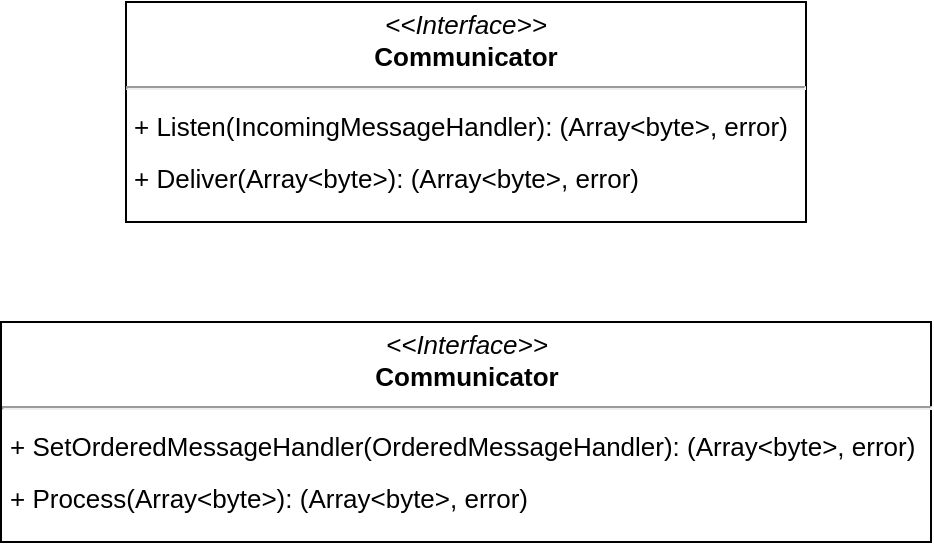 <mxfile version="14.5.1" type="device"><diagram id="juAPqdta2TmEA3TIUsYs" name="Page-1"><mxGraphModel dx="2272" dy="780" grid="1" gridSize="10" guides="1" tooltips="1" connect="1" arrows="1" fold="1" page="1" pageScale="1" pageWidth="850" pageHeight="1100" math="0" shadow="0"><root><mxCell id="0"/><mxCell id="1" parent="0"/><mxCell id="4_Cqj1JRkxiIV1RBsEop-1" value="&lt;p style=&quot;margin: 4px 0px 0px; text-align: center; font-size: 13px;&quot;&gt;&lt;font style=&quot;font-size: 13px;&quot;&gt;&lt;i style=&quot;font-size: 13px;&quot;&gt;&amp;lt;&amp;lt;Interface&amp;gt;&amp;gt;&lt;/i&gt;&lt;br style=&quot;font-size: 13px;&quot;&gt;&lt;b style=&quot;font-size: 13px;&quot;&gt;Communicator&lt;/b&gt;&lt;/font&gt;&lt;/p&gt;&lt;hr style=&quot;font-size: 13px;&quot;&gt;&lt;p style=&quot;margin: 0px 0px 0px 4px; font-size: 13px;&quot;&gt;&lt;font style=&quot;font-size: 13px; line-height: 200%;&quot;&gt;+ Listen(IncomingMessageHandler): (Array&amp;lt;byte&amp;gt;, error)&lt;br style=&quot;font-size: 13px;&quot;&gt;+ Deliver(Array&amp;lt;byte&amp;gt;): (Array&amp;lt;byte&amp;gt;, error)&lt;/font&gt;&lt;/p&gt;" style="verticalAlign=top;align=left;overflow=fill;fontSize=13;fontFamily=Helvetica;html=1;" parent="1" vertex="1"><mxGeometry x="60" y="360" width="340" height="110" as="geometry"/></mxCell><mxCell id="4_Cqj1JRkxiIV1RBsEop-2" value="&lt;p style=&quot;margin: 4px 0px 0px; text-align: center; font-size: 13px;&quot;&gt;&lt;font style=&quot;font-size: 13px;&quot;&gt;&lt;i style=&quot;font-size: 13px;&quot;&gt;&amp;lt;&amp;lt;Interface&amp;gt;&amp;gt;&lt;/i&gt;&lt;br style=&quot;font-size: 13px;&quot;&gt;&lt;b style=&quot;font-size: 13px;&quot;&gt;Communicator&lt;/b&gt;&lt;/font&gt;&lt;/p&gt;&lt;hr style=&quot;font-size: 13px;&quot;&gt;&lt;p style=&quot;margin: 0px 0px 0px 4px; font-size: 13px;&quot;&gt;&lt;font style=&quot;font-size: 13px; line-height: 200%;&quot;&gt;+ SetOrderedMessageHandler(OrderedMessageHandler): (Array&amp;lt;byte&amp;gt;, error)&lt;br style=&quot;font-size: 13px;&quot;&gt;+ Process(Array&amp;lt;byte&amp;gt;): (Array&amp;lt;byte&amp;gt;, error)&lt;/font&gt;&lt;/p&gt;" style="verticalAlign=top;align=left;overflow=fill;fontSize=13;fontFamily=Helvetica;html=1;" parent="1" vertex="1"><mxGeometry x="-2.5" y="520" width="465" height="110" as="geometry"/></mxCell></root></mxGraphModel></diagram></mxfile>